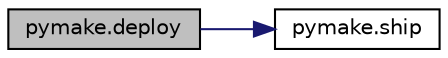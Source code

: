 digraph "pymake.deploy"
{
 // LATEX_PDF_SIZE
  edge [fontname="Helvetica",fontsize="10",labelfontname="Helvetica",labelfontsize="10"];
  node [fontname="Helvetica",fontsize="10",shape=record];
  rankdir="LR";
  Node1 [label="pymake.deploy",height=0.2,width=0.4,color="black", fillcolor="grey75", style="filled", fontcolor="black",tooltip=" "];
  Node1 -> Node2 [color="midnightblue",fontsize="10",style="solid",fontname="Helvetica"];
  Node2 [label="pymake.ship",height=0.2,width=0.4,color="black", fillcolor="white", style="filled",URL="$namespacepymake.html#a0ff1796ca10a612147b497ed5b8d0ba3",tooltip=" "];
}
